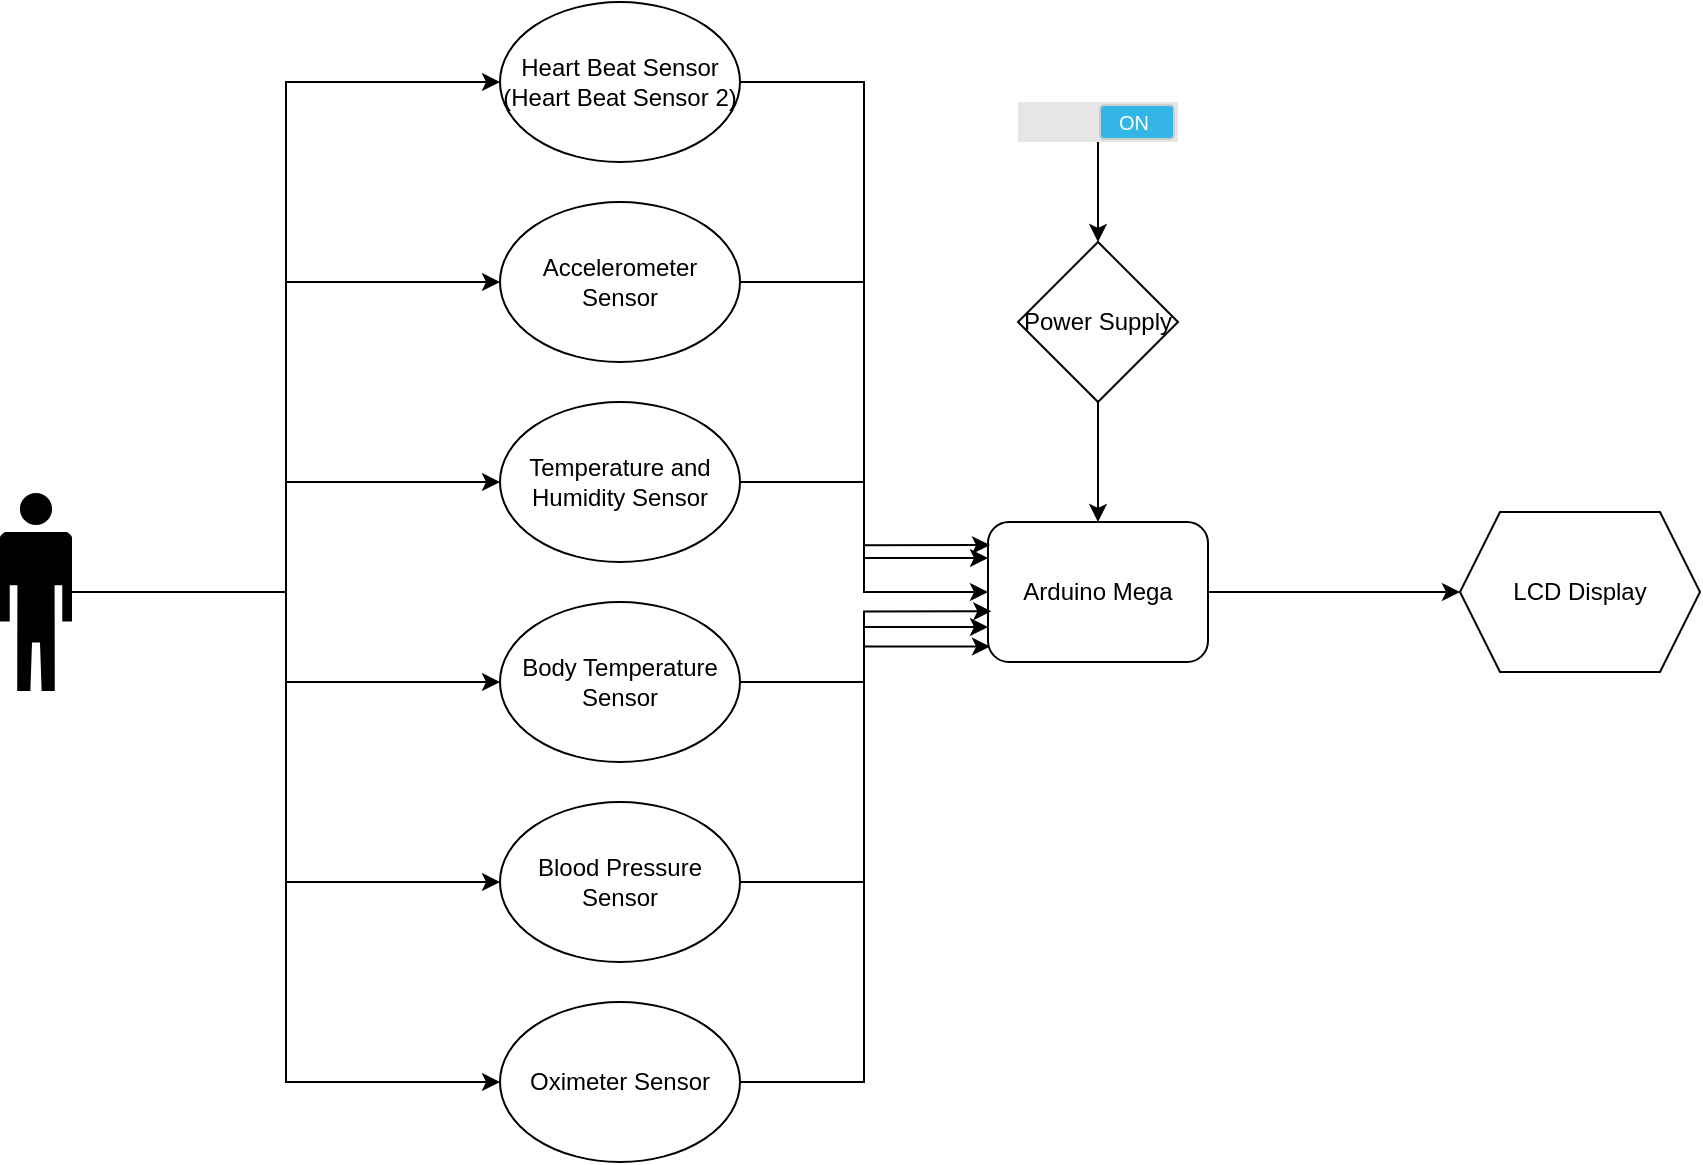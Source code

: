 <mxfile version="15.5.5" type="device"><diagram id="VAG9COKfMA_2tRo-b6Pi" name="BlockDiagram"><mxGraphModel dx="2319" dy="691" grid="1" gridSize="10" guides="1" tooltips="1" connect="1" arrows="1" fold="1" page="1" pageScale="1" pageWidth="827" pageHeight="1169" math="0" shadow="0"><root><mxCell id="0"/><mxCell id="1" parent="0"/><mxCell id="CSUCZCtvEjAS0Xp_Q1Ge-18" style="edgeStyle=orthogonalEdgeStyle;rounded=0;orthogonalLoop=1;jettySize=auto;html=1;exitX=1;exitY=0.5;exitDx=0;exitDy=0;entryX=0;entryY=0.5;entryDx=0;entryDy=0;" edge="1" parent="1" source="CSUCZCtvEjAS0Xp_Q1Ge-1" target="CSUCZCtvEjAS0Xp_Q1Ge-9"><mxGeometry relative="1" as="geometry"/></mxCell><mxCell id="CSUCZCtvEjAS0Xp_Q1Ge-1" value="Arduino Mega" style="rounded=1;whiteSpace=wrap;html=1;" vertex="1" parent="1"><mxGeometry x="304" y="630" width="110" height="70" as="geometry"/></mxCell><mxCell id="CSUCZCtvEjAS0Xp_Q1Ge-30" style="edgeStyle=orthogonalEdgeStyle;rounded=0;orthogonalLoop=1;jettySize=auto;html=1;entryX=0.009;entryY=0.165;entryDx=0;entryDy=0;entryPerimeter=0;" edge="1" parent="1" source="CSUCZCtvEjAS0Xp_Q1Ge-2" target="CSUCZCtvEjAS0Xp_Q1Ge-1"><mxGeometry relative="1" as="geometry"/></mxCell><mxCell id="CSUCZCtvEjAS0Xp_Q1Ge-2" value="Heart Beat Sensor&lt;br&gt;(Heart Beat Sensor 2)" style="ellipse;whiteSpace=wrap;html=1;" vertex="1" parent="1"><mxGeometry x="60" y="370" width="120" height="80" as="geometry"/></mxCell><mxCell id="CSUCZCtvEjAS0Xp_Q1Ge-28" style="edgeStyle=orthogonalEdgeStyle;rounded=0;orthogonalLoop=1;jettySize=auto;html=1;exitX=1;exitY=0.5;exitDx=0;exitDy=0;entryX=0;entryY=0.25;entryDx=0;entryDy=0;" edge="1" parent="1" source="CSUCZCtvEjAS0Xp_Q1Ge-3" target="CSUCZCtvEjAS0Xp_Q1Ge-1"><mxGeometry relative="1" as="geometry"><Array as="points"><mxPoint x="242" y="510"/><mxPoint x="242" y="648"/><mxPoint x="304" y="648"/></Array></mxGeometry></mxCell><mxCell id="CSUCZCtvEjAS0Xp_Q1Ge-3" value="Accelerometer Sensor" style="ellipse;whiteSpace=wrap;html=1;" vertex="1" parent="1"><mxGeometry x="60" y="470" width="120" height="80" as="geometry"/></mxCell><mxCell id="CSUCZCtvEjAS0Xp_Q1Ge-27" style="edgeStyle=orthogonalEdgeStyle;rounded=0;orthogonalLoop=1;jettySize=auto;html=1;exitX=1;exitY=0.5;exitDx=0;exitDy=0;entryX=0;entryY=0.5;entryDx=0;entryDy=0;" edge="1" parent="1" source="CSUCZCtvEjAS0Xp_Q1Ge-4" target="CSUCZCtvEjAS0Xp_Q1Ge-1"><mxGeometry relative="1" as="geometry"><Array as="points"><mxPoint x="242" y="610"/><mxPoint x="242" y="665"/></Array></mxGeometry></mxCell><mxCell id="CSUCZCtvEjAS0Xp_Q1Ge-4" value="Temperature and Humidity Sensor" style="ellipse;whiteSpace=wrap;html=1;" vertex="1" parent="1"><mxGeometry x="60" y="570" width="120" height="80" as="geometry"/></mxCell><mxCell id="CSUCZCtvEjAS0Xp_Q1Ge-31" style="edgeStyle=orthogonalEdgeStyle;rounded=0;orthogonalLoop=1;jettySize=auto;html=1;entryX=0.015;entryY=0.638;entryDx=0;entryDy=0;entryPerimeter=0;" edge="1" parent="1" source="CSUCZCtvEjAS0Xp_Q1Ge-5" target="CSUCZCtvEjAS0Xp_Q1Ge-1"><mxGeometry relative="1" as="geometry"/></mxCell><mxCell id="CSUCZCtvEjAS0Xp_Q1Ge-5" value="Body Temperature Sensor" style="ellipse;whiteSpace=wrap;html=1;" vertex="1" parent="1"><mxGeometry x="60" y="670" width="120" height="80" as="geometry"/></mxCell><mxCell id="CSUCZCtvEjAS0Xp_Q1Ge-32" style="edgeStyle=orthogonalEdgeStyle;rounded=0;orthogonalLoop=1;jettySize=auto;html=1;entryX=0;entryY=0.75;entryDx=0;entryDy=0;" edge="1" parent="1" source="CSUCZCtvEjAS0Xp_Q1Ge-6" target="CSUCZCtvEjAS0Xp_Q1Ge-1"><mxGeometry relative="1" as="geometry"/></mxCell><mxCell id="CSUCZCtvEjAS0Xp_Q1Ge-6" value="Blood Pressure Sensor" style="ellipse;whiteSpace=wrap;html=1;" vertex="1" parent="1"><mxGeometry x="60" y="770" width="120" height="80" as="geometry"/></mxCell><mxCell id="CSUCZCtvEjAS0Xp_Q1Ge-33" style="edgeStyle=orthogonalEdgeStyle;rounded=0;orthogonalLoop=1;jettySize=auto;html=1;entryX=0.009;entryY=0.89;entryDx=0;entryDy=0;entryPerimeter=0;" edge="1" parent="1" source="CSUCZCtvEjAS0Xp_Q1Ge-7" target="CSUCZCtvEjAS0Xp_Q1Ge-1"><mxGeometry relative="1" as="geometry"/></mxCell><mxCell id="CSUCZCtvEjAS0Xp_Q1Ge-7" value="Oximeter Sensor" style="ellipse;whiteSpace=wrap;html=1;" vertex="1" parent="1"><mxGeometry x="60" y="870" width="120" height="80" as="geometry"/></mxCell><mxCell id="CSUCZCtvEjAS0Xp_Q1Ge-37" style="edgeStyle=orthogonalEdgeStyle;rounded=0;orthogonalLoop=1;jettySize=auto;html=1;entryX=0.5;entryY=0;entryDx=0;entryDy=0;" edge="1" parent="1" source="CSUCZCtvEjAS0Xp_Q1Ge-8" target="CSUCZCtvEjAS0Xp_Q1Ge-13"><mxGeometry relative="1" as="geometry"/></mxCell><mxCell id="CSUCZCtvEjAS0Xp_Q1Ge-8" value="" style="verticalLabelPosition=bottom;verticalAlign=top;html=1;shadow=0;dashed=0;strokeWidth=1;shape=mxgraph.android.switch_on;fillColor=#E6E6E6;sketch=0;" vertex="1" parent="1"><mxGeometry x="319" y="420" width="80" height="20" as="geometry"/></mxCell><mxCell id="CSUCZCtvEjAS0Xp_Q1Ge-9" value="LCD Display" style="shape=hexagon;perimeter=hexagonPerimeter2;whiteSpace=wrap;html=1;fixedSize=1;" vertex="1" parent="1"><mxGeometry x="540" y="625" width="120" height="80" as="geometry"/></mxCell><mxCell id="CSUCZCtvEjAS0Xp_Q1Ge-15" style="edgeStyle=orthogonalEdgeStyle;rounded=0;orthogonalLoop=1;jettySize=auto;html=1;" edge="1" parent="1" source="CSUCZCtvEjAS0Xp_Q1Ge-13" target="CSUCZCtvEjAS0Xp_Q1Ge-1"><mxGeometry relative="1" as="geometry"/></mxCell><mxCell id="CSUCZCtvEjAS0Xp_Q1Ge-13" value="Power Supply" style="rhombus;whiteSpace=wrap;html=1;" vertex="1" parent="1"><mxGeometry x="319" y="490" width="80" height="80" as="geometry"/></mxCell><mxCell id="CSUCZCtvEjAS0Xp_Q1Ge-40" style="edgeStyle=orthogonalEdgeStyle;rounded=0;orthogonalLoop=1;jettySize=auto;html=1;exitX=1;exitY=0.5;exitDx=0;exitDy=0;exitPerimeter=0;entryX=0;entryY=0.5;entryDx=0;entryDy=0;" edge="1" parent="1" source="CSUCZCtvEjAS0Xp_Q1Ge-14" target="CSUCZCtvEjAS0Xp_Q1Ge-2"><mxGeometry relative="1" as="geometry"/></mxCell><mxCell id="CSUCZCtvEjAS0Xp_Q1Ge-41" style="edgeStyle=orthogonalEdgeStyle;rounded=0;orthogonalLoop=1;jettySize=auto;html=1;entryX=0;entryY=0.5;entryDx=0;entryDy=0;" edge="1" parent="1" source="CSUCZCtvEjAS0Xp_Q1Ge-14" target="CSUCZCtvEjAS0Xp_Q1Ge-3"><mxGeometry relative="1" as="geometry"/></mxCell><mxCell id="CSUCZCtvEjAS0Xp_Q1Ge-42" style="edgeStyle=orthogonalEdgeStyle;rounded=0;orthogonalLoop=1;jettySize=auto;html=1;entryX=0;entryY=0.5;entryDx=0;entryDy=0;" edge="1" parent="1" source="CSUCZCtvEjAS0Xp_Q1Ge-14" target="CSUCZCtvEjAS0Xp_Q1Ge-4"><mxGeometry relative="1" as="geometry"/></mxCell><mxCell id="CSUCZCtvEjAS0Xp_Q1Ge-43" style="edgeStyle=orthogonalEdgeStyle;rounded=0;orthogonalLoop=1;jettySize=auto;html=1;entryX=0;entryY=0.5;entryDx=0;entryDy=0;" edge="1" parent="1" source="CSUCZCtvEjAS0Xp_Q1Ge-14" target="CSUCZCtvEjAS0Xp_Q1Ge-5"><mxGeometry relative="1" as="geometry"/></mxCell><mxCell id="CSUCZCtvEjAS0Xp_Q1Ge-44" style="edgeStyle=orthogonalEdgeStyle;rounded=0;orthogonalLoop=1;jettySize=auto;html=1;entryX=0;entryY=0.5;entryDx=0;entryDy=0;" edge="1" parent="1" source="CSUCZCtvEjAS0Xp_Q1Ge-14" target="CSUCZCtvEjAS0Xp_Q1Ge-6"><mxGeometry relative="1" as="geometry"/></mxCell><mxCell id="CSUCZCtvEjAS0Xp_Q1Ge-45" style="edgeStyle=orthogonalEdgeStyle;rounded=0;orthogonalLoop=1;jettySize=auto;html=1;entryX=0;entryY=0.5;entryDx=0;entryDy=0;" edge="1" parent="1" source="CSUCZCtvEjAS0Xp_Q1Ge-14" target="CSUCZCtvEjAS0Xp_Q1Ge-7"><mxGeometry relative="1" as="geometry"/></mxCell><mxCell id="CSUCZCtvEjAS0Xp_Q1Ge-14" value="" style="shape=mxgraph.signs.people.man_2;html=1;pointerEvents=1;fillColor=#000000;strokeColor=none;verticalLabelPosition=bottom;verticalAlign=top;align=center;" vertex="1" parent="1"><mxGeometry x="-190" y="615.5" width="36" height="99" as="geometry"/></mxCell></root></mxGraphModel></diagram></mxfile>